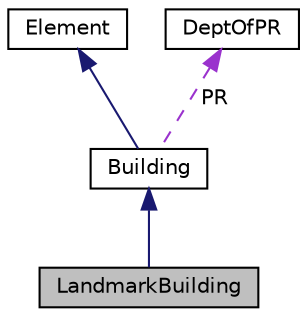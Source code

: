 digraph "LandmarkBuilding"
{
 // LATEX_PDF_SIZE
  edge [fontname="Helvetica",fontsize="10",labelfontname="Helvetica",labelfontsize="10"];
  node [fontname="Helvetica",fontsize="10",shape=record];
  Node1 [label="LandmarkBuilding",height=0.2,width=0.4,color="black", fillcolor="grey75", style="filled", fontcolor="black",tooltip="Abstract base class representing landmark buildings."];
  Node2 -> Node1 [dir="back",color="midnightblue",fontsize="10",style="solid",fontname="Helvetica"];
  Node2 [label="Building",height=0.2,width=0.4,color="black", fillcolor="white", style="filled",URL="$classBuilding.html",tooltip="Base class for all types of buildings."];
  Node3 -> Node2 [dir="back",color="midnightblue",fontsize="10",style="solid",fontname="Helvetica"];
  Node3 [label="Element",height=0.2,width=0.4,color="black", fillcolor="white", style="filled",URL="$classElement.html",tooltip="Base class for elements that accept a visitor."];
  Node4 -> Node2 [dir="back",color="darkorchid3",fontsize="10",style="dashed",label=" PR" ,fontname="Helvetica"];
  Node4 [label="DeptOfPR",height=0.2,width=0.4,color="black", fillcolor="white", style="filled",URL="$classDeptOfPR.html",tooltip="Manages the public relations aspect of the city system, observing buildings and citizens,..."];
}
